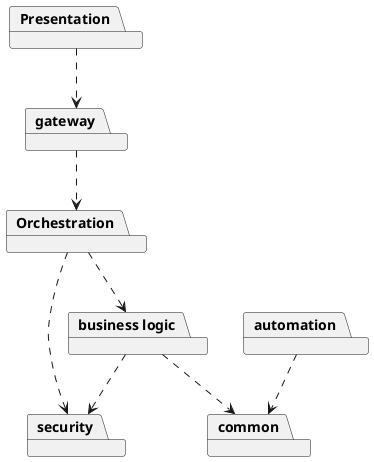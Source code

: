 @startuml

package Presentation
package gateway
package Orchestration
package security 
package automation
package "business logic"
package common

Presentation ..> gateway
gateway ..> Orchestration
Orchestration ..> security
Orchestration ..> "business logic"
"business logic" ..> common 
"business logic" ..> security 
automation ..> common


@enduml

